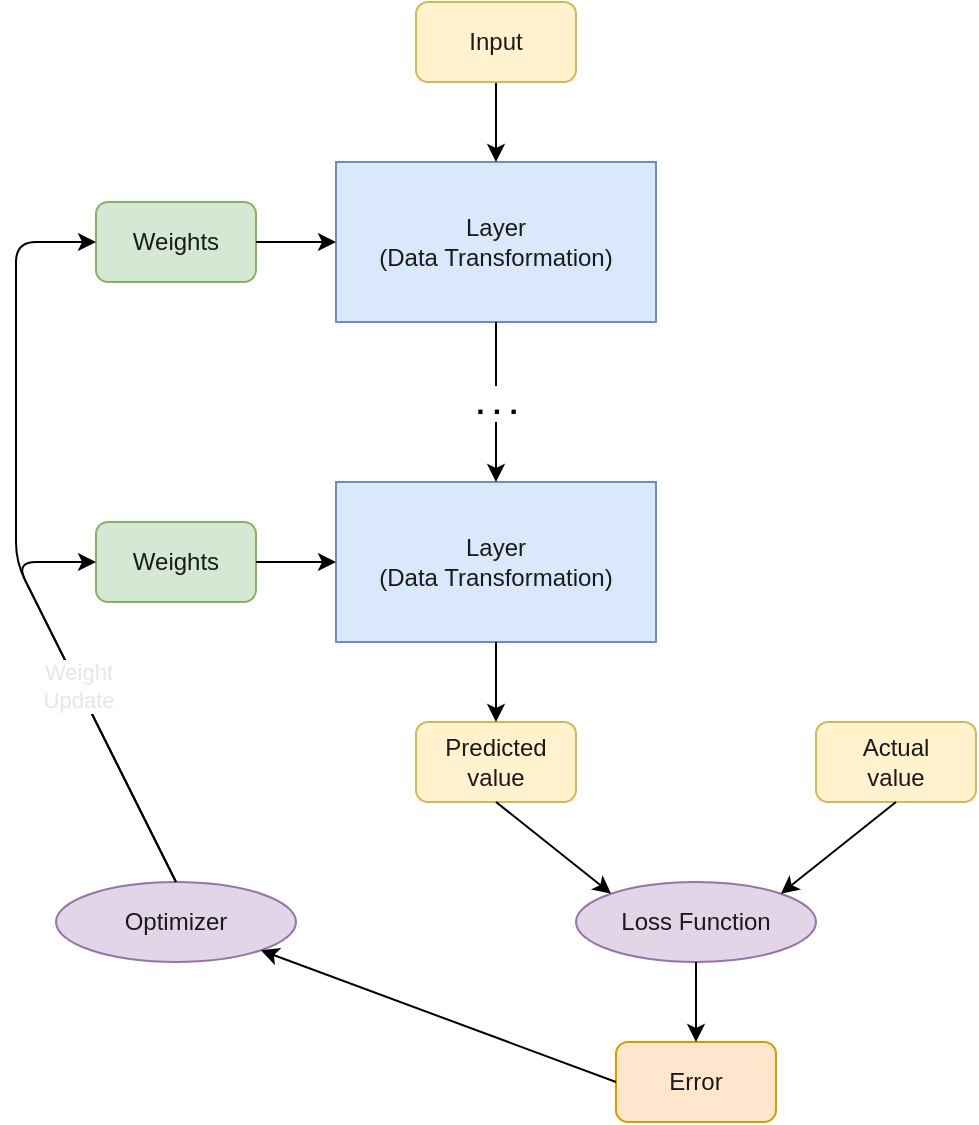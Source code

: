 <mxfile version="13.0.9">
    <diagram id="6hGFLwfOUW9BJ-s0fimq" name="Page-1">
        <mxGraphModel dx="890" dy="861" grid="1" gridSize="10" guides="1" tooltips="1" connect="1" arrows="1" fold="1" page="1" pageScale="1" pageWidth="827" pageHeight="1169" math="0" shadow="0">
            <root>
                <mxCell id="0"/>
                <mxCell id="1" parent="0"/>
                <mxCell id="3" value="Layer&lt;br&gt;(Data Transformation)" style="rounded=0;whiteSpace=wrap;html=1;fillColor=#dae8fc;strokeColor=#6c8ebf;fontColor=#1A1A1A;" vertex="1" parent="1">
                    <mxGeometry x="200" y="160" width="160" height="80" as="geometry"/>
                </mxCell>
                <mxCell id="5" value="" style="endArrow=classic;html=1;exitX=0.5;exitY=1;exitDx=0;exitDy=0;" edge="1" parent="1" source="13" target="3">
                    <mxGeometry width="50" height="50" relative="1" as="geometry">
                        <mxPoint x="259" y="120" as="sourcePoint"/>
                        <mxPoint x="360" y="110" as="targetPoint"/>
                    </mxGeometry>
                </mxCell>
                <mxCell id="6" value="Layer&lt;br&gt;(Data Transformation)" style="rounded=0;whiteSpace=wrap;html=1;fillColor=#dae8fc;strokeColor=#6c8ebf;fontColor=#1A1A1A;" vertex="1" parent="1">
                    <mxGeometry x="200" y="320" width="160" height="80" as="geometry"/>
                </mxCell>
                <mxCell id="8" value="Weights" style="rounded=1;whiteSpace=wrap;html=1;fillColor=#d5e8d4;strokeColor=#82b366;fontColor=#1A1A1A;" vertex="1" parent="1">
                    <mxGeometry x="80" y="180" width="80" height="40" as="geometry"/>
                </mxCell>
                <mxCell id="9" value="&lt;b&gt;&lt;font style=&quot;font-size: 15px&quot;&gt;. . .&lt;/font&gt;&lt;/b&gt;" style="endArrow=classic;html=1;" edge="1" parent="1" source="3" target="6">
                    <mxGeometry width="50" height="50" relative="1" as="geometry">
                        <mxPoint x="269" y="130" as="sourcePoint"/>
                        <mxPoint x="269.5" y="170" as="targetPoint"/>
                    </mxGeometry>
                </mxCell>
                <mxCell id="10" value="Weights" style="rounded=1;whiteSpace=wrap;html=1;fillColor=#d5e8d4;strokeColor=#82b366;fontColor=#1A1A1A;" vertex="1" parent="1">
                    <mxGeometry x="80" y="340" width="80" height="40" as="geometry"/>
                </mxCell>
                <mxCell id="11" value="" style="endArrow=classic;html=1;fontColor=#1A1A1A;exitX=1;exitY=0.5;exitDx=0;exitDy=0;entryX=0;entryY=0.5;entryDx=0;entryDy=0;" edge="1" parent="1" source="8" target="3">
                    <mxGeometry width="50" height="50" relative="1" as="geometry">
                        <mxPoint x="140" y="320" as="sourcePoint"/>
                        <mxPoint x="190" y="270" as="targetPoint"/>
                    </mxGeometry>
                </mxCell>
                <mxCell id="12" value="" style="endArrow=classic;html=1;fontColor=#1A1A1A;exitX=1;exitY=0.5;exitDx=0;exitDy=0;entryX=0;entryY=0.5;entryDx=0;entryDy=0;" edge="1" parent="1" source="10" target="6">
                    <mxGeometry width="50" height="50" relative="1" as="geometry">
                        <mxPoint x="170" y="210" as="sourcePoint"/>
                        <mxPoint x="210" y="210" as="targetPoint"/>
                    </mxGeometry>
                </mxCell>
                <mxCell id="13" value="Input" style="rounded=1;whiteSpace=wrap;html=1;fillColor=#fff2cc;strokeColor=#d6b656;fontColor=#1A1A1A;" vertex="1" parent="1">
                    <mxGeometry x="240" y="80" width="80" height="40" as="geometry"/>
                </mxCell>
                <mxCell id="14" value="Predicted&lt;br&gt;value" style="rounded=1;whiteSpace=wrap;html=1;fillColor=#fff2cc;strokeColor=#d6b656;fontColor=#1A1A1A;" vertex="1" parent="1">
                    <mxGeometry x="240" y="440" width="80" height="40" as="geometry"/>
                </mxCell>
                <mxCell id="15" value="Actual&lt;br&gt;value" style="rounded=1;whiteSpace=wrap;html=1;fillColor=#fff2cc;strokeColor=#d6b656;fontColor=#1A1A1A;" vertex="1" parent="1">
                    <mxGeometry x="440" y="440" width="80" height="40" as="geometry"/>
                </mxCell>
                <mxCell id="16" value="" style="endArrow=classic;html=1;fontColor=#1A1A1A;exitX=0.5;exitY=1;exitDx=0;exitDy=0;entryX=0.5;entryY=0;entryDx=0;entryDy=0;" edge="1" parent="1" source="6" target="14">
                    <mxGeometry width="50" height="50" relative="1" as="geometry">
                        <mxPoint x="390" y="460" as="sourcePoint"/>
                        <mxPoint x="440" y="410" as="targetPoint"/>
                    </mxGeometry>
                </mxCell>
                <mxCell id="19" value="Loss Function" style="ellipse;whiteSpace=wrap;html=1;fillColor=#e1d5e7;strokeColor=#9673a6;fontColor=#1A1A1A;" vertex="1" parent="1">
                    <mxGeometry x="320" y="520" width="120" height="40" as="geometry"/>
                </mxCell>
                <mxCell id="20" value="Optimizer" style="ellipse;whiteSpace=wrap;html=1;fillColor=#e1d5e7;strokeColor=#9673a6;fontColor=#1A1A1A;" vertex="1" parent="1">
                    <mxGeometry x="60" y="520" width="120" height="40" as="geometry"/>
                </mxCell>
                <mxCell id="21" value="" style="endArrow=classic;html=1;fontColor=#1A1A1A;exitX=0.5;exitY=1;exitDx=0;exitDy=0;entryX=0;entryY=0;entryDx=0;entryDy=0;" edge="1" parent="1" source="14" target="19">
                    <mxGeometry width="50" height="50" relative="1" as="geometry">
                        <mxPoint x="390" y="460" as="sourcePoint"/>
                        <mxPoint x="440" y="410" as="targetPoint"/>
                    </mxGeometry>
                </mxCell>
                <mxCell id="22" value="" style="endArrow=classic;html=1;fontColor=#1A1A1A;exitX=0.5;exitY=1;exitDx=0;exitDy=0;entryX=1;entryY=0;entryDx=0;entryDy=0;" edge="1" parent="1" source="15" target="19">
                    <mxGeometry width="50" height="50" relative="1" as="geometry">
                        <mxPoint x="270" y="490" as="sourcePoint"/>
                        <mxPoint x="327.574" y="535.858" as="targetPoint"/>
                    </mxGeometry>
                </mxCell>
                <mxCell id="24" value="Error" style="rounded=1;whiteSpace=wrap;html=1;fillColor=#ffe6cc;strokeColor=#d79b00;fontColor=#1A1A1A;" vertex="1" parent="1">
                    <mxGeometry x="340" y="600" width="80" height="40" as="geometry"/>
                </mxCell>
                <mxCell id="25" value="" style="endArrow=classic;html=1;fontColor=#1A1A1A;entryX=0.5;entryY=0;entryDx=0;entryDy=0;exitX=0.5;exitY=1;exitDx=0;exitDy=0;" edge="1" parent="1" source="19" target="24">
                    <mxGeometry width="50" height="50" relative="1" as="geometry">
                        <mxPoint x="390" y="460" as="sourcePoint"/>
                        <mxPoint x="440" y="410" as="targetPoint"/>
                    </mxGeometry>
                </mxCell>
                <mxCell id="26" value="" style="endArrow=classic;html=1;fontColor=#1A1A1A;entryX=1;entryY=1;entryDx=0;entryDy=0;exitX=0;exitY=0.5;exitDx=0;exitDy=0;" edge="1" parent="1" source="24" target="20">
                    <mxGeometry width="50" height="50" relative="1" as="geometry">
                        <mxPoint x="390" y="460" as="sourcePoint"/>
                        <mxPoint x="440" y="410" as="targetPoint"/>
                    </mxGeometry>
                </mxCell>
                <mxCell id="27" value="" style="endArrow=classic;html=1;fontColor=#1A1A1A;exitX=0.5;exitY=0;exitDx=0;exitDy=0;entryX=0;entryY=0.5;entryDx=0;entryDy=0;" edge="1" parent="1" source="20" target="8">
                    <mxGeometry width="50" height="50" relative="1" as="geometry">
                        <mxPoint x="390" y="460" as="sourcePoint"/>
                        <mxPoint x="440" y="410" as="targetPoint"/>
                        <Array as="points">
                            <mxPoint x="40" y="360"/>
                            <mxPoint x="40" y="200"/>
                        </Array>
                    </mxGeometry>
                </mxCell>
                <mxCell id="28" value="Weight&lt;br&gt;Update" style="endArrow=classic;html=1;fontColor=#E6E6E6;exitX=0.5;exitY=0;exitDx=0;exitDy=0;entryX=0;entryY=0.5;entryDx=0;entryDy=0;" edge="1" parent="1" source="20" target="10">
                    <mxGeometry width="50" height="50" relative="1" as="geometry">
                        <mxPoint x="390" y="460" as="sourcePoint"/>
                        <mxPoint x="440" y="410" as="targetPoint"/>
                        <Array as="points">
                            <mxPoint x="40" y="360"/>
                        </Array>
                    </mxGeometry>
                </mxCell>
            </root>
        </mxGraphModel>
    </diagram>
</mxfile>
